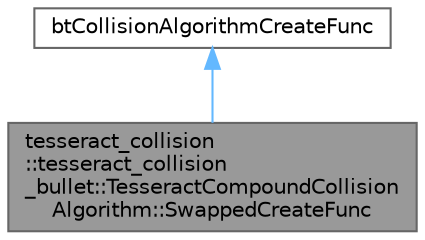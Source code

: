 digraph "tesseract_collision::tesseract_collision_bullet::TesseractCompoundCollisionAlgorithm::SwappedCreateFunc"
{
 // LATEX_PDF_SIZE
  bgcolor="transparent";
  edge [fontname=Helvetica,fontsize=10,labelfontname=Helvetica,labelfontsize=10];
  node [fontname=Helvetica,fontsize=10,shape=box,height=0.2,width=0.4];
  Node1 [label="tesseract_collision\l::tesseract_collision\l_bullet::TesseractCompoundCollision\lAlgorithm::SwappedCreateFunc",height=0.2,width=0.4,color="gray40", fillcolor="grey60", style="filled", fontcolor="black",tooltip=" "];
  Node2 -> Node1 [dir="back",color="steelblue1",style="solid"];
  Node2 [label="btCollisionAlgorithmCreateFunc",height=0.2,width=0.4,color="gray40", fillcolor="white", style="filled",tooltip=" "];
}
